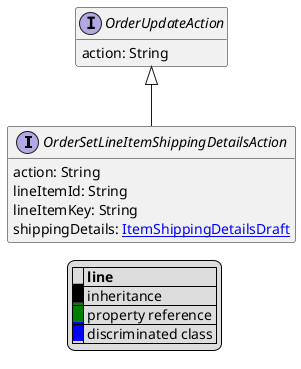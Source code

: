 @startuml

hide empty fields
hide empty methods
legend
|= |= line |
|<back:black>   </back>| inheritance |
|<back:green>   </back>| property reference |
|<back:blue>   </back>| discriminated class |
endlegend
interface OrderSetLineItemShippingDetailsAction [[OrderSetLineItemShippingDetailsAction.svg]] extends OrderUpdateAction {
    action: String
    lineItemId: String
    lineItemKey: String
    shippingDetails: [[ItemShippingDetailsDraft.svg ItemShippingDetailsDraft]]
}
interface OrderUpdateAction [[OrderUpdateAction.svg]]  {
    action: String
}





@enduml

